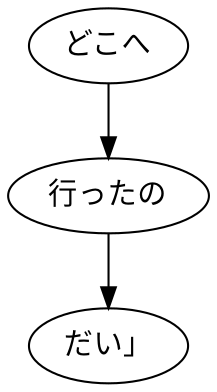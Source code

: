 digraph graph7859 {
	node0 [label="どこへ"];
	node1 [label="行ったの"];
	node2 [label="だい」"];
	node0 -> node1;
	node1 -> node2;
}
